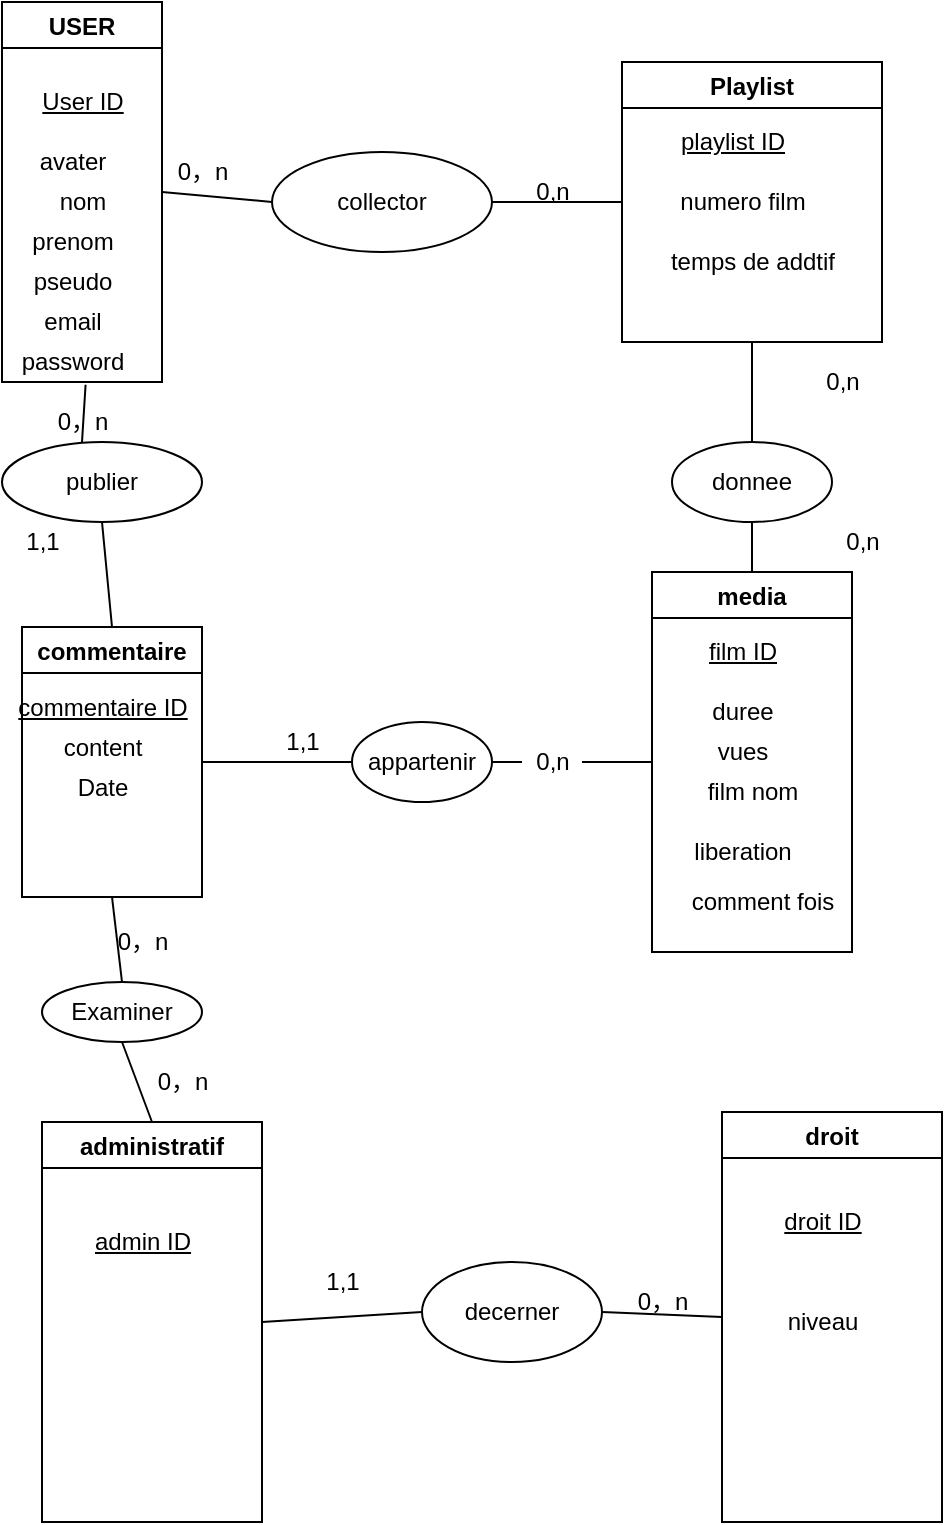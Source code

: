 <mxfile version="15.8.2" type="github">
  <diagram id="igKrxFIecgqECClJfI2o" name="Page-1">
    <mxGraphModel dx="1038" dy="547" grid="1" gridSize="10" guides="1" tooltips="1" connect="1" arrows="1" fold="1" page="1" pageScale="1" pageWidth="827" pageHeight="1169" math="0" shadow="0">
      <root>
        <mxCell id="0" />
        <mxCell id="1" parent="0" />
        <mxCell id="KSL485tz71ZAWiSOoCcB-1" value="USER" style="swimlane;" parent="1" vertex="1">
          <mxGeometry x="100" y="50" width="80" height="190" as="geometry" />
        </mxCell>
        <mxCell id="KSL485tz71ZAWiSOoCcB-2" value="User ID" style="text;html=1;align=center;verticalAlign=middle;resizable=0;points=[];autosize=1;strokeColor=none;fillColor=none;fontStyle=4" parent="KSL485tz71ZAWiSOoCcB-1" vertex="1">
          <mxGeometry x="10" y="40" width="60" height="20" as="geometry" />
        </mxCell>
        <mxCell id="KSL485tz71ZAWiSOoCcB-4" value="nom" style="text;html=1;align=center;verticalAlign=middle;resizable=0;points=[];autosize=1;strokeColor=none;fillColor=none;" parent="KSL485tz71ZAWiSOoCcB-1" vertex="1">
          <mxGeometry x="20" y="90" width="40" height="20" as="geometry" />
        </mxCell>
        <mxCell id="KSL485tz71ZAWiSOoCcB-3" value="avater" style="text;html=1;align=center;verticalAlign=middle;resizable=0;points=[];autosize=1;strokeColor=none;fillColor=none;" parent="KSL485tz71ZAWiSOoCcB-1" vertex="1">
          <mxGeometry x="10" y="70" width="50" height="20" as="geometry" />
        </mxCell>
        <mxCell id="KSL485tz71ZAWiSOoCcB-5" value="prenom" style="text;html=1;align=center;verticalAlign=middle;resizable=0;points=[];autosize=1;strokeColor=none;fillColor=none;" parent="KSL485tz71ZAWiSOoCcB-1" vertex="1">
          <mxGeometry x="5" y="110" width="60" height="20" as="geometry" />
        </mxCell>
        <mxCell id="KSL485tz71ZAWiSOoCcB-6" value="pseudo" style="text;html=1;align=center;verticalAlign=middle;resizable=0;points=[];autosize=1;strokeColor=none;fillColor=none;" parent="KSL485tz71ZAWiSOoCcB-1" vertex="1">
          <mxGeometry x="10" y="130" width="50" height="20" as="geometry" />
        </mxCell>
        <mxCell id="KSL485tz71ZAWiSOoCcB-7" value="email" style="text;html=1;align=center;verticalAlign=middle;resizable=0;points=[];autosize=1;strokeColor=none;fillColor=none;" parent="KSL485tz71ZAWiSOoCcB-1" vertex="1">
          <mxGeometry x="15" y="150" width="40" height="20" as="geometry" />
        </mxCell>
        <mxCell id="KSL485tz71ZAWiSOoCcB-8" value="password" style="text;html=1;align=center;verticalAlign=middle;resizable=0;points=[];autosize=1;strokeColor=none;fillColor=none;" parent="KSL485tz71ZAWiSOoCcB-1" vertex="1">
          <mxGeometry y="170" width="70" height="20" as="geometry" />
        </mxCell>
        <mxCell id="KSL485tz71ZAWiSOoCcB-9" value="" style="endArrow=none;html=1;rounded=0;exitX=1;exitY=0.5;exitDx=0;exitDy=0;entryX=0;entryY=0.5;entryDx=0;entryDy=0;" parent="1" source="KSL485tz71ZAWiSOoCcB-1" target="KSL485tz71ZAWiSOoCcB-10" edge="1">
          <mxGeometry width="50" height="50" relative="1" as="geometry">
            <mxPoint x="390" y="200" as="sourcePoint" />
            <mxPoint x="260" y="150" as="targetPoint" />
          </mxGeometry>
        </mxCell>
        <mxCell id="KSL485tz71ZAWiSOoCcB-10" value="collector" style="ellipse;whiteSpace=wrap;html=1;" parent="1" vertex="1">
          <mxGeometry x="235" y="125" width="110" height="50" as="geometry" />
        </mxCell>
        <mxCell id="KSL485tz71ZAWiSOoCcB-11" value="0，n" style="text;html=1;align=center;verticalAlign=middle;resizable=0;points=[];autosize=1;strokeColor=none;fillColor=none;" parent="1" vertex="1">
          <mxGeometry x="180" y="125" width="40" height="20" as="geometry" />
        </mxCell>
        <mxCell id="KSL485tz71ZAWiSOoCcB-12" value="" style="endArrow=none;html=1;rounded=0;exitX=1;exitY=0.5;exitDx=0;exitDy=0;entryX=0;entryY=0.5;entryDx=0;entryDy=0;" parent="1" source="KSL485tz71ZAWiSOoCcB-10" target="KSL485tz71ZAWiSOoCcB-13" edge="1">
          <mxGeometry width="50" height="50" relative="1" as="geometry">
            <mxPoint x="390" y="200" as="sourcePoint" />
            <mxPoint x="450" y="150" as="targetPoint" />
          </mxGeometry>
        </mxCell>
        <mxCell id="KSL485tz71ZAWiSOoCcB-13" value="Playlist" style="swimlane;" parent="1" vertex="1">
          <mxGeometry x="410" y="80" width="130" height="140" as="geometry" />
        </mxCell>
        <mxCell id="KSL485tz71ZAWiSOoCcB-16" value="temps de addtif" style="text;html=1;align=center;verticalAlign=middle;resizable=0;points=[];autosize=1;strokeColor=none;fillColor=none;" parent="KSL485tz71ZAWiSOoCcB-13" vertex="1">
          <mxGeometry x="15" y="90" width="100" height="20" as="geometry" />
        </mxCell>
        <mxCell id="KSL485tz71ZAWiSOoCcB-15" value="numero film" style="text;html=1;align=center;verticalAlign=middle;resizable=0;points=[];autosize=1;strokeColor=none;fillColor=none;" parent="KSL485tz71ZAWiSOoCcB-13" vertex="1">
          <mxGeometry x="20" y="60" width="80" height="20" as="geometry" />
        </mxCell>
        <mxCell id="KSL485tz71ZAWiSOoCcB-14" value="playlist ID" style="text;html=1;align=center;verticalAlign=middle;resizable=0;points=[];autosize=1;strokeColor=none;fillColor=none;fontStyle=4" parent="KSL485tz71ZAWiSOoCcB-13" vertex="1">
          <mxGeometry x="20" y="30" width="70" height="20" as="geometry" />
        </mxCell>
        <mxCell id="KSL485tz71ZAWiSOoCcB-17" value="0,n" style="text;html=1;align=center;verticalAlign=middle;resizable=0;points=[];autosize=1;strokeColor=none;fillColor=none;" parent="1" vertex="1">
          <mxGeometry x="360" y="135" width="30" height="20" as="geometry" />
        </mxCell>
        <mxCell id="KSL485tz71ZAWiSOoCcB-18" value="donnee" style="ellipse;whiteSpace=wrap;html=1;" parent="1" vertex="1">
          <mxGeometry x="435" y="270" width="80" height="40" as="geometry" />
        </mxCell>
        <mxCell id="KSL485tz71ZAWiSOoCcB-19" value="" style="endArrow=none;html=1;rounded=0;exitX=0.5;exitY=0;exitDx=0;exitDy=0;entryX=0.5;entryY=1;entryDx=0;entryDy=0;" parent="1" source="KSL485tz71ZAWiSOoCcB-18" target="KSL485tz71ZAWiSOoCcB-13" edge="1">
          <mxGeometry width="50" height="50" relative="1" as="geometry">
            <mxPoint x="390" y="200" as="sourcePoint" />
            <mxPoint x="500" y="220" as="targetPoint" />
          </mxGeometry>
        </mxCell>
        <mxCell id="KSL485tz71ZAWiSOoCcB-20" value="0,n" style="text;html=1;align=center;verticalAlign=middle;resizable=0;points=[];autosize=1;strokeColor=none;fillColor=none;" parent="1" vertex="1">
          <mxGeometry x="505" y="230" width="30" height="20" as="geometry" />
        </mxCell>
        <mxCell id="KSL485tz71ZAWiSOoCcB-21" value="media" style="swimlane;" parent="1" vertex="1">
          <mxGeometry x="425" y="335" width="100" height="190" as="geometry" />
        </mxCell>
        <mxCell id="KSL485tz71ZAWiSOoCcB-25" value="duree" style="text;html=1;align=center;verticalAlign=middle;resizable=0;points=[];autosize=1;strokeColor=none;fillColor=none;" parent="KSL485tz71ZAWiSOoCcB-21" vertex="1">
          <mxGeometry x="20" y="60" width="50" height="20" as="geometry" />
        </mxCell>
        <mxCell id="KSL485tz71ZAWiSOoCcB-26" value="vues" style="text;html=1;align=center;verticalAlign=middle;resizable=0;points=[];autosize=1;strokeColor=none;fillColor=none;" parent="KSL485tz71ZAWiSOoCcB-21" vertex="1">
          <mxGeometry x="25" y="80" width="40" height="20" as="geometry" />
        </mxCell>
        <mxCell id="KSL485tz71ZAWiSOoCcB-24" value="film ID" style="text;html=1;align=center;verticalAlign=middle;resizable=0;points=[];autosize=1;strokeColor=none;fillColor=none;fontStyle=4" parent="KSL485tz71ZAWiSOoCcB-21" vertex="1">
          <mxGeometry x="20" y="30" width="50" height="20" as="geometry" />
        </mxCell>
        <mxCell id="KSL485tz71ZAWiSOoCcB-27" value="film nom" style="text;html=1;align=center;verticalAlign=middle;resizable=0;points=[];autosize=1;strokeColor=none;fillColor=none;" parent="KSL485tz71ZAWiSOoCcB-21" vertex="1">
          <mxGeometry x="20" y="100" width="60" height="20" as="geometry" />
        </mxCell>
        <mxCell id="KSL485tz71ZAWiSOoCcB-29" value="liberation" style="text;html=1;align=center;verticalAlign=middle;resizable=0;points=[];autosize=1;strokeColor=none;fillColor=none;" parent="KSL485tz71ZAWiSOoCcB-21" vertex="1">
          <mxGeometry x="15" y="130" width="60" height="20" as="geometry" />
        </mxCell>
        <mxCell id="KSL485tz71ZAWiSOoCcB-31" value="comment fois" style="text;html=1;align=center;verticalAlign=middle;resizable=0;points=[];autosize=1;strokeColor=none;fillColor=none;" parent="KSL485tz71ZAWiSOoCcB-21" vertex="1">
          <mxGeometry x="10" y="155" width="90" height="20" as="geometry" />
        </mxCell>
        <mxCell id="KSL485tz71ZAWiSOoCcB-22" value="" style="endArrow=none;html=1;rounded=0;entryX=0.5;entryY=1;entryDx=0;entryDy=0;exitX=0.5;exitY=0;exitDx=0;exitDy=0;" parent="1" source="KSL485tz71ZAWiSOoCcB-21" target="KSL485tz71ZAWiSOoCcB-18" edge="1">
          <mxGeometry width="50" height="50" relative="1" as="geometry">
            <mxPoint x="390" y="400" as="sourcePoint" />
            <mxPoint x="440" y="350" as="targetPoint" />
          </mxGeometry>
        </mxCell>
        <mxCell id="KSL485tz71ZAWiSOoCcB-23" value="0,n" style="text;html=1;align=center;verticalAlign=middle;resizable=0;points=[];autosize=1;strokeColor=none;fillColor=none;" parent="1" vertex="1">
          <mxGeometry x="515" y="310" width="30" height="20" as="geometry" />
        </mxCell>
        <mxCell id="KSL485tz71ZAWiSOoCcB-32" value="appartenir" style="ellipse;whiteSpace=wrap;html=1;" parent="1" vertex="1">
          <mxGeometry x="275" y="410" width="70" height="40" as="geometry" />
        </mxCell>
        <mxCell id="KSL485tz71ZAWiSOoCcB-33" value="" style="endArrow=none;html=1;rounded=0;exitX=1;exitY=0.5;exitDx=0;exitDy=0;entryX=0;entryY=0.5;entryDx=0;entryDy=0;startArrow=none;" parent="1" source="KSL485tz71ZAWiSOoCcB-34" target="KSL485tz71ZAWiSOoCcB-21" edge="1">
          <mxGeometry width="50" height="50" relative="1" as="geometry">
            <mxPoint x="390" y="400" as="sourcePoint" />
            <mxPoint x="470" y="430" as="targetPoint" />
          </mxGeometry>
        </mxCell>
        <mxCell id="KSL485tz71ZAWiSOoCcB-34" value="0,n" style="text;html=1;align=center;verticalAlign=middle;resizable=0;points=[];autosize=1;strokeColor=none;fillColor=none;" parent="1" vertex="1">
          <mxGeometry x="360" y="420" width="30" height="20" as="geometry" />
        </mxCell>
        <mxCell id="KSL485tz71ZAWiSOoCcB-35" value="" style="endArrow=none;html=1;rounded=0;exitX=1;exitY=0.5;exitDx=0;exitDy=0;entryX=0;entryY=0.5;entryDx=0;entryDy=0;" parent="1" source="KSL485tz71ZAWiSOoCcB-32" target="KSL485tz71ZAWiSOoCcB-34" edge="1">
          <mxGeometry width="50" height="50" relative="1" as="geometry">
            <mxPoint x="370" y="430" as="sourcePoint" />
            <mxPoint x="470" y="445" as="targetPoint" />
          </mxGeometry>
        </mxCell>
        <mxCell id="KSL485tz71ZAWiSOoCcB-36" value="commentaire" style="swimlane;" parent="1" vertex="1">
          <mxGeometry x="110" y="362.5" width="90" height="135" as="geometry" />
        </mxCell>
        <mxCell id="KSL485tz71ZAWiSOoCcB-37" value="commentaire ID" style="text;html=1;align=center;verticalAlign=middle;resizable=0;points=[];autosize=1;strokeColor=none;fillColor=none;fontStyle=4" parent="KSL485tz71ZAWiSOoCcB-36" vertex="1">
          <mxGeometry x="-10" y="30" width="100" height="20" as="geometry" />
        </mxCell>
        <mxCell id="tFdhyaO15PLIAzDlYvy1-10" value="content" style="text;html=1;align=center;verticalAlign=middle;resizable=0;points=[];autosize=1;strokeColor=none;fillColor=none;" parent="KSL485tz71ZAWiSOoCcB-36" vertex="1">
          <mxGeometry x="15" y="50" width="50" height="20" as="geometry" />
        </mxCell>
        <mxCell id="tFdhyaO15PLIAzDlYvy1-11" value="Date" style="text;html=1;align=center;verticalAlign=middle;resizable=0;points=[];autosize=1;strokeColor=none;fillColor=none;" parent="KSL485tz71ZAWiSOoCcB-36" vertex="1">
          <mxGeometry x="20" y="70" width="40" height="20" as="geometry" />
        </mxCell>
        <mxCell id="tFdhyaO15PLIAzDlYvy1-1" value="" style="endArrow=none;html=1;rounded=0;entryX=0;entryY=0.5;entryDx=0;entryDy=0;exitX=1;exitY=0.5;exitDx=0;exitDy=0;" parent="1" source="KSL485tz71ZAWiSOoCcB-36" target="KSL485tz71ZAWiSOoCcB-32" edge="1">
          <mxGeometry width="50" height="50" relative="1" as="geometry">
            <mxPoint x="220" y="430" as="sourcePoint" />
            <mxPoint x="440" y="360" as="targetPoint" />
            <Array as="points" />
          </mxGeometry>
        </mxCell>
        <mxCell id="tFdhyaO15PLIAzDlYvy1-2" value="1,1" style="text;html=1;align=center;verticalAlign=middle;resizable=0;points=[];autosize=1;strokeColor=none;fillColor=none;" parent="1" vertex="1">
          <mxGeometry x="235" y="410" width="30" height="20" as="geometry" />
        </mxCell>
        <mxCell id="tFdhyaO15PLIAzDlYvy1-3" value="publier" style="ellipse;whiteSpace=wrap;html=1;" parent="1" vertex="1">
          <mxGeometry x="100" y="270" width="100" height="40" as="geometry" />
        </mxCell>
        <mxCell id="tFdhyaO15PLIAzDlYvy1-6" value="" style="endArrow=none;html=1;rounded=0;exitX=0.597;exitY=1.07;exitDx=0;exitDy=0;exitPerimeter=0;entryX=0.4;entryY=0;entryDx=0;entryDy=0;entryPerimeter=0;" parent="1" source="KSL485tz71ZAWiSOoCcB-8" target="tFdhyaO15PLIAzDlYvy1-3" edge="1">
          <mxGeometry width="50" height="50" relative="1" as="geometry">
            <mxPoint x="390" y="310" as="sourcePoint" />
            <mxPoint x="440" y="260" as="targetPoint" />
            <Array as="points" />
          </mxGeometry>
        </mxCell>
        <mxCell id="tFdhyaO15PLIAzDlYvy1-7" value="0，n" style="text;html=1;align=center;verticalAlign=middle;resizable=0;points=[];autosize=1;strokeColor=none;fillColor=none;" parent="1" vertex="1">
          <mxGeometry x="120" y="250" width="40" height="20" as="geometry" />
        </mxCell>
        <mxCell id="tFdhyaO15PLIAzDlYvy1-8" value="" style="endArrow=none;html=1;rounded=0;exitX=0.5;exitY=0;exitDx=0;exitDy=0;entryX=0.5;entryY=1;entryDx=0;entryDy=0;" parent="1" source="KSL485tz71ZAWiSOoCcB-36" target="tFdhyaO15PLIAzDlYvy1-3" edge="1">
          <mxGeometry width="50" height="50" relative="1" as="geometry">
            <mxPoint x="390" y="310" as="sourcePoint" />
            <mxPoint x="440" y="260" as="targetPoint" />
          </mxGeometry>
        </mxCell>
        <mxCell id="tFdhyaO15PLIAzDlYvy1-9" value="1,1" style="text;html=1;align=center;verticalAlign=middle;resizable=0;points=[];autosize=1;strokeColor=none;fillColor=none;" parent="1" vertex="1">
          <mxGeometry x="105" y="310" width="30" height="20" as="geometry" />
        </mxCell>
        <mxCell id="tFdhyaO15PLIAzDlYvy1-13" value="Examiner" style="ellipse;whiteSpace=wrap;html=1;" parent="1" vertex="1">
          <mxGeometry x="120" y="540" width="80" height="30" as="geometry" />
        </mxCell>
        <mxCell id="tFdhyaO15PLIAzDlYvy1-14" value="" style="endArrow=none;html=1;rounded=0;entryX=0.5;entryY=1;entryDx=0;entryDy=0;exitX=0.5;exitY=0;exitDx=0;exitDy=0;" parent="1" source="tFdhyaO15PLIAzDlYvy1-13" target="KSL485tz71ZAWiSOoCcB-36" edge="1">
          <mxGeometry width="50" height="50" relative="1" as="geometry">
            <mxPoint x="390" y="410" as="sourcePoint" />
            <mxPoint x="440" y="360" as="targetPoint" />
          </mxGeometry>
        </mxCell>
        <mxCell id="tFdhyaO15PLIAzDlYvy1-15" value="0，n" style="text;html=1;align=center;verticalAlign=middle;resizable=0;points=[];autosize=1;strokeColor=none;fillColor=none;" parent="1" vertex="1">
          <mxGeometry x="150" y="510" width="40" height="20" as="geometry" />
        </mxCell>
        <mxCell id="tFdhyaO15PLIAzDlYvy1-16" value="administratif" style="swimlane;" parent="1" vertex="1">
          <mxGeometry x="120" y="610" width="110" height="200" as="geometry" />
        </mxCell>
        <mxCell id="tFdhyaO15PLIAzDlYvy1-17" value="" style="endArrow=none;html=1;rounded=0;exitX=0.5;exitY=0;exitDx=0;exitDy=0;entryX=0.5;entryY=1;entryDx=0;entryDy=0;" parent="1" source="tFdhyaO15PLIAzDlYvy1-16" target="tFdhyaO15PLIAzDlYvy1-13" edge="1">
          <mxGeometry width="50" height="50" relative="1" as="geometry">
            <mxPoint x="390" y="710" as="sourcePoint" />
            <mxPoint x="440" y="660" as="targetPoint" />
          </mxGeometry>
        </mxCell>
        <mxCell id="tFdhyaO15PLIAzDlYvy1-18" value="admin ID" style="text;html=1;align=center;verticalAlign=middle;resizable=0;points=[];autosize=1;strokeColor=none;fillColor=none;fontStyle=4" parent="1" vertex="1">
          <mxGeometry x="140" y="660" width="60" height="20" as="geometry" />
        </mxCell>
        <mxCell id="tFdhyaO15PLIAzDlYvy1-20" value="decerner" style="ellipse;whiteSpace=wrap;html=1;" parent="1" vertex="1">
          <mxGeometry x="310" y="680" width="90" height="50" as="geometry" />
        </mxCell>
        <mxCell id="tFdhyaO15PLIAzDlYvy1-21" value="" style="endArrow=none;html=1;rounded=0;exitX=1;exitY=0.5;exitDx=0;exitDy=0;entryX=0;entryY=0.5;entryDx=0;entryDy=0;" parent="1" source="tFdhyaO15PLIAzDlYvy1-16" target="tFdhyaO15PLIAzDlYvy1-20" edge="1">
          <mxGeometry width="50" height="50" relative="1" as="geometry">
            <mxPoint x="390" y="610" as="sourcePoint" />
            <mxPoint x="440" y="560" as="targetPoint" />
          </mxGeometry>
        </mxCell>
        <mxCell id="tFdhyaO15PLIAzDlYvy1-22" value="0，n" style="text;html=1;align=center;verticalAlign=middle;resizable=0;points=[];autosize=1;strokeColor=none;fillColor=none;" parent="1" vertex="1">
          <mxGeometry x="170" y="580" width="40" height="20" as="geometry" />
        </mxCell>
        <mxCell id="tFdhyaO15PLIAzDlYvy1-23" value="1,1" style="text;html=1;align=center;verticalAlign=middle;resizable=0;points=[];autosize=1;strokeColor=none;fillColor=none;" parent="1" vertex="1">
          <mxGeometry x="255" y="680" width="30" height="20" as="geometry" />
        </mxCell>
        <mxCell id="tFdhyaO15PLIAzDlYvy1-24" value="droit" style="swimlane;" parent="1" vertex="1">
          <mxGeometry x="460" y="605" width="110" height="205" as="geometry" />
        </mxCell>
        <mxCell id="tFdhyaO15PLIAzDlYvy1-27" value="droit ID" style="text;html=1;align=center;verticalAlign=middle;resizable=0;points=[];autosize=1;strokeColor=none;fillColor=none;fontStyle=4" parent="tFdhyaO15PLIAzDlYvy1-24" vertex="1">
          <mxGeometry x="25" y="45" width="50" height="20" as="geometry" />
        </mxCell>
        <mxCell id="tFdhyaO15PLIAzDlYvy1-25" value="" style="endArrow=none;html=1;rounded=0;entryX=0;entryY=0.5;entryDx=0;entryDy=0;exitX=1;exitY=0.5;exitDx=0;exitDy=0;" parent="1" source="tFdhyaO15PLIAzDlYvy1-20" target="tFdhyaO15PLIAzDlYvy1-24" edge="1">
          <mxGeometry width="50" height="50" relative="1" as="geometry">
            <mxPoint x="390" y="610" as="sourcePoint" />
            <mxPoint x="420" y="670" as="targetPoint" />
          </mxGeometry>
        </mxCell>
        <mxCell id="tFdhyaO15PLIAzDlYvy1-26" value="0，n" style="text;html=1;align=center;verticalAlign=middle;resizable=0;points=[];autosize=1;strokeColor=none;fillColor=none;" parent="1" vertex="1">
          <mxGeometry x="410" y="690" width="40" height="20" as="geometry" />
        </mxCell>
        <mxCell id="tFdhyaO15PLIAzDlYvy1-28" value="niveau" style="text;html=1;align=center;verticalAlign=middle;resizable=0;points=[];autosize=1;strokeColor=none;fillColor=none;" parent="1" vertex="1">
          <mxGeometry x="485" y="700" width="50" height="20" as="geometry" />
        </mxCell>
      </root>
    </mxGraphModel>
  </diagram>
</mxfile>
